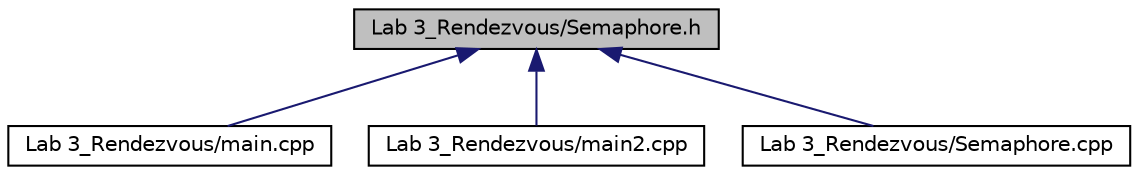 digraph "Lab 3_Rendezvous/Semaphore.h"
{
 // LATEX_PDF_SIZE
  edge [fontname="Helvetica",fontsize="10",labelfontname="Helvetica",labelfontsize="10"];
  node [fontname="Helvetica",fontsize="10",shape=record];
  Node1 [label="Lab 3_Rendezvous/Semaphore.h",height=0.2,width=0.4,color="black", fillcolor="grey75", style="filled", fontcolor="black",tooltip=" "];
  Node1 -> Node2 [dir="back",color="midnightblue",fontsize="10",style="solid",fontname="Helvetica"];
  Node2 [label="Lab 3_Rendezvous/main.cpp",height=0.2,width=0.4,color="black", fillcolor="white", style="filled",URL="$_lab_013___rendezvous_2main_8cpp.html",tooltip=" "];
  Node1 -> Node3 [dir="back",color="midnightblue",fontsize="10",style="solid",fontname="Helvetica"];
  Node3 [label="Lab 3_Rendezvous/main2.cpp",height=0.2,width=0.4,color="black", fillcolor="white", style="filled",URL="$main2_8cpp.html",tooltip=" "];
  Node1 -> Node4 [dir="back",color="midnightblue",fontsize="10",style="solid",fontname="Helvetica"];
  Node4 [label="Lab 3_Rendezvous/Semaphore.cpp",height=0.2,width=0.4,color="black", fillcolor="white", style="filled",URL="$_lab_013___rendezvous_2_semaphore_8cpp.html",tooltip=" "];
}
